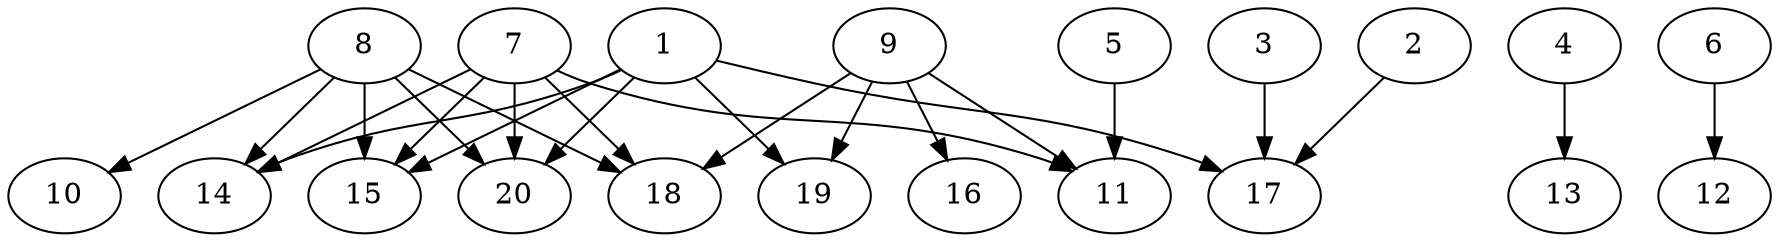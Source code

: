 // DAG automatically generated by daggen at Wed Jul 24 21:26:16 2019
// ./daggen --dot -n 20 --ccr 0.5 --fat 0.8 --regular 0.5 --density 0.5 --mindata 5242880 --maxdata 52428800 
digraph G {
  1 [size="91246592", alpha="0.02", expect_size="45623296"] 
  1 -> 14 [size ="45623296"]
  1 -> 15 [size ="45623296"]
  1 -> 17 [size ="45623296"]
  1 -> 19 [size ="45623296"]
  1 -> 20 [size ="45623296"]
  2 [size="66816000", alpha="0.09", expect_size="33408000"] 
  2 -> 17 [size ="33408000"]
  3 [size="90812416", alpha="0.06", expect_size="45406208"] 
  3 -> 17 [size ="45406208"]
  4 [size="25825280", alpha="0.04", expect_size="12912640"] 
  4 -> 13 [size ="12912640"]
  5 [size="89192448", alpha="0.16", expect_size="44596224"] 
  5 -> 11 [size ="44596224"]
  6 [size="88602624", alpha="0.20", expect_size="44301312"] 
  6 -> 12 [size ="44301312"]
  7 [size="89335808", alpha="0.04", expect_size="44667904"] 
  7 -> 11 [size ="44667904"]
  7 -> 14 [size ="44667904"]
  7 -> 15 [size ="44667904"]
  7 -> 18 [size ="44667904"]
  7 -> 20 [size ="44667904"]
  8 [size="56322048", alpha="0.13", expect_size="28161024"] 
  8 -> 10 [size ="28161024"]
  8 -> 14 [size ="28161024"]
  8 -> 15 [size ="28161024"]
  8 -> 18 [size ="28161024"]
  8 -> 20 [size ="28161024"]
  9 [size="16613376", alpha="0.06", expect_size="8306688"] 
  9 -> 11 [size ="8306688"]
  9 -> 16 [size ="8306688"]
  9 -> 18 [size ="8306688"]
  9 -> 19 [size ="8306688"]
  10 [size="99768320", alpha="0.14", expect_size="49884160"] 
  11 [size="91174912", alpha="0.05", expect_size="45587456"] 
  12 [size="100878336", alpha="0.12", expect_size="50439168"] 
  13 [size="47314944", alpha="0.06", expect_size="23657472"] 
  14 [size="74620928", alpha="0.11", expect_size="37310464"] 
  15 [size="91324416", alpha="0.08", expect_size="45662208"] 
  16 [size="74614784", alpha="0.03", expect_size="37307392"] 
  17 [size="74010624", alpha="0.15", expect_size="37005312"] 
  18 [size="91441152", alpha="0.06", expect_size="45720576"] 
  19 [size="57262080", alpha="0.17", expect_size="28631040"] 
  20 [size="86048768", alpha="0.13", expect_size="43024384"] 
}
